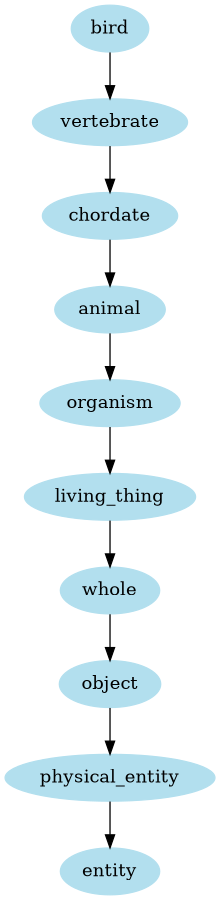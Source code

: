 digraph unix {
	node [color=lightblue2 style=filled]
	size="6,6"
	bird -> vertebrate
	vertebrate -> chordate
	chordate -> animal
	animal -> organism
	organism -> living_thing
	living_thing -> whole
	whole -> object
	object -> physical_entity
	physical_entity -> entity
}
